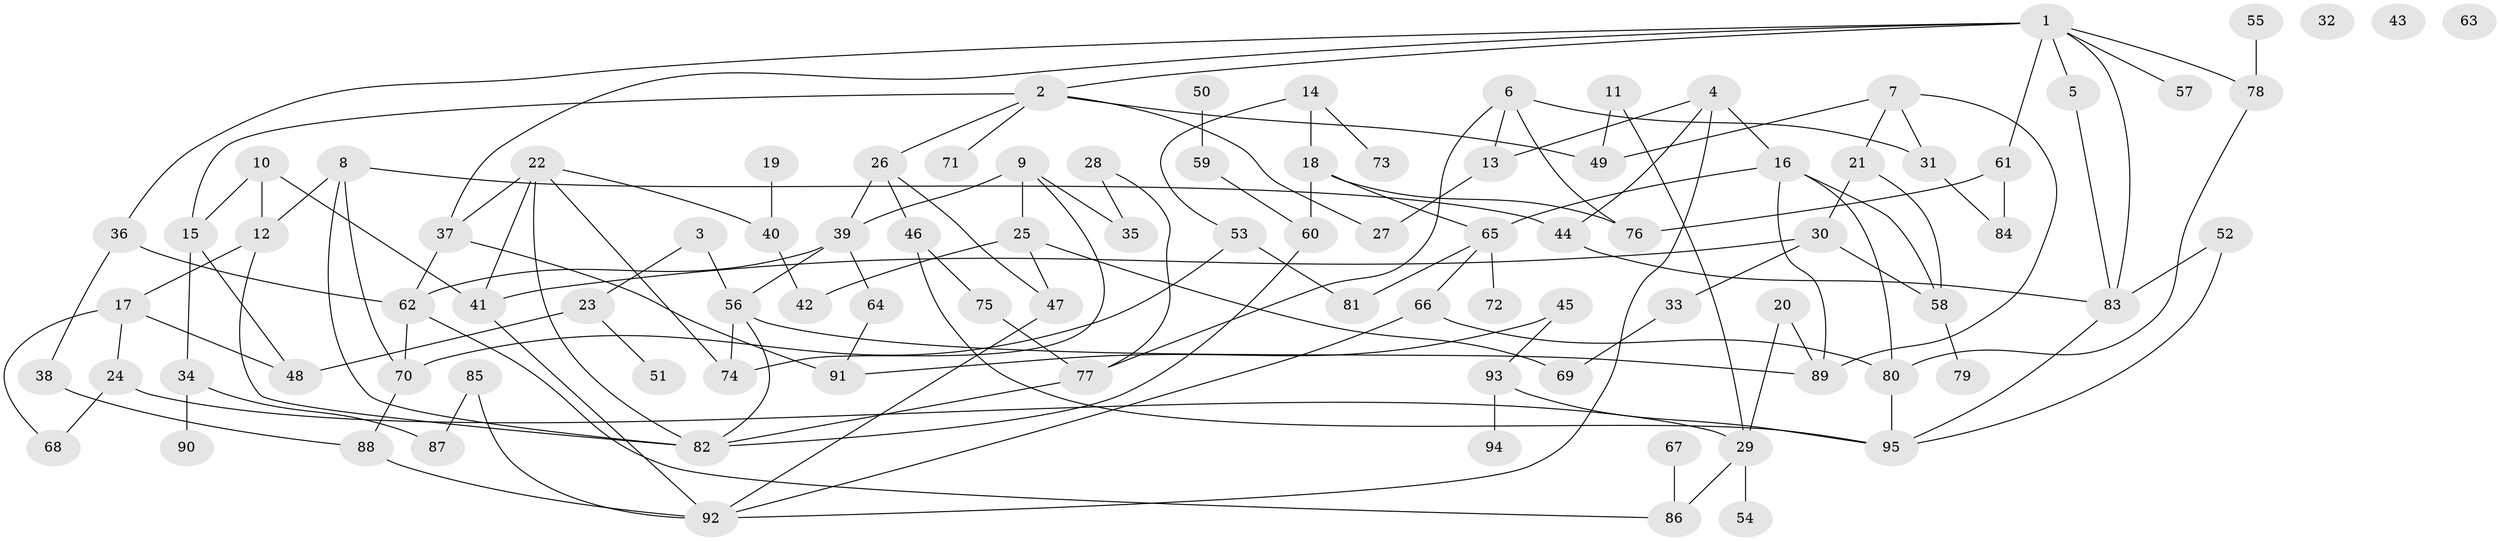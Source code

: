 // Generated by graph-tools (version 1.1) at 2025/25/03/09/25 03:25:23]
// undirected, 95 vertices, 140 edges
graph export_dot {
graph [start="1"]
  node [color=gray90,style=filled];
  1;
  2;
  3;
  4;
  5;
  6;
  7;
  8;
  9;
  10;
  11;
  12;
  13;
  14;
  15;
  16;
  17;
  18;
  19;
  20;
  21;
  22;
  23;
  24;
  25;
  26;
  27;
  28;
  29;
  30;
  31;
  32;
  33;
  34;
  35;
  36;
  37;
  38;
  39;
  40;
  41;
  42;
  43;
  44;
  45;
  46;
  47;
  48;
  49;
  50;
  51;
  52;
  53;
  54;
  55;
  56;
  57;
  58;
  59;
  60;
  61;
  62;
  63;
  64;
  65;
  66;
  67;
  68;
  69;
  70;
  71;
  72;
  73;
  74;
  75;
  76;
  77;
  78;
  79;
  80;
  81;
  82;
  83;
  84;
  85;
  86;
  87;
  88;
  89;
  90;
  91;
  92;
  93;
  94;
  95;
  1 -- 2;
  1 -- 5;
  1 -- 36;
  1 -- 37;
  1 -- 57;
  1 -- 61;
  1 -- 78;
  1 -- 83;
  2 -- 15;
  2 -- 26;
  2 -- 27;
  2 -- 49;
  2 -- 71;
  3 -- 23;
  3 -- 56;
  4 -- 13;
  4 -- 16;
  4 -- 44;
  4 -- 92;
  5 -- 83;
  6 -- 13;
  6 -- 31;
  6 -- 76;
  6 -- 77;
  7 -- 21;
  7 -- 31;
  7 -- 49;
  7 -- 89;
  8 -- 12;
  8 -- 44;
  8 -- 70;
  8 -- 82;
  9 -- 25;
  9 -- 35;
  9 -- 39;
  9 -- 74;
  10 -- 12;
  10 -- 15;
  10 -- 41;
  11 -- 29;
  11 -- 49;
  12 -- 17;
  12 -- 82;
  13 -- 27;
  14 -- 18;
  14 -- 53;
  14 -- 73;
  15 -- 34;
  15 -- 48;
  16 -- 58;
  16 -- 65;
  16 -- 80;
  16 -- 89;
  17 -- 24;
  17 -- 48;
  17 -- 68;
  18 -- 60;
  18 -- 65;
  18 -- 76;
  19 -- 40;
  20 -- 29;
  20 -- 89;
  21 -- 30;
  21 -- 58;
  22 -- 37;
  22 -- 40;
  22 -- 41;
  22 -- 74;
  22 -- 82;
  23 -- 48;
  23 -- 51;
  24 -- 29;
  24 -- 68;
  25 -- 42;
  25 -- 47;
  25 -- 69;
  26 -- 39;
  26 -- 46;
  26 -- 47;
  28 -- 35;
  28 -- 77;
  29 -- 54;
  29 -- 86;
  30 -- 33;
  30 -- 41;
  30 -- 58;
  31 -- 84;
  33 -- 69;
  34 -- 87;
  34 -- 90;
  36 -- 38;
  36 -- 62;
  37 -- 62;
  37 -- 91;
  38 -- 88;
  39 -- 56;
  39 -- 62;
  39 -- 64;
  40 -- 42;
  41 -- 92;
  44 -- 83;
  45 -- 91;
  45 -- 93;
  46 -- 75;
  46 -- 95;
  47 -- 92;
  50 -- 59;
  52 -- 83;
  52 -- 95;
  53 -- 70;
  53 -- 81;
  55 -- 78;
  56 -- 74;
  56 -- 82;
  56 -- 89;
  58 -- 79;
  59 -- 60;
  60 -- 82;
  61 -- 76;
  61 -- 84;
  62 -- 70;
  62 -- 86;
  64 -- 91;
  65 -- 66;
  65 -- 72;
  65 -- 81;
  66 -- 80;
  66 -- 92;
  67 -- 86;
  70 -- 88;
  75 -- 77;
  77 -- 82;
  78 -- 80;
  80 -- 95;
  83 -- 95;
  85 -- 87;
  85 -- 92;
  88 -- 92;
  93 -- 94;
  93 -- 95;
}
